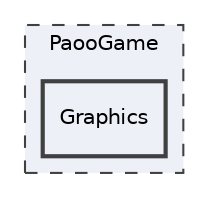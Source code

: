 digraph "PaooGame/Graphics"
{
 // LATEX_PDF_SIZE
  edge [fontname="Helvetica",fontsize="10",labelfontname="Helvetica",labelfontsize="10"];
  node [fontname="Helvetica",fontsize="10",shape=record];
  compound=true
  subgraph clusterdir_b74d128e4f73e7cbb693cd984ddee52f {
    graph [ bgcolor="#edf0f7", pencolor="grey25", style="filled,dashed,", label="PaooGame", fontname="Helvetica", fontsize="10", URL="dir_b74d128e4f73e7cbb693cd984ddee52f.html"]
  dir_8ffe336c37c8a4758c0af3517942caa0 [shape=box, label="Graphics", style="filled,bold,", fillcolor="#edf0f7", color="grey25", URL="dir_8ffe336c37c8a4758c0af3517942caa0.html"];
  }
}
